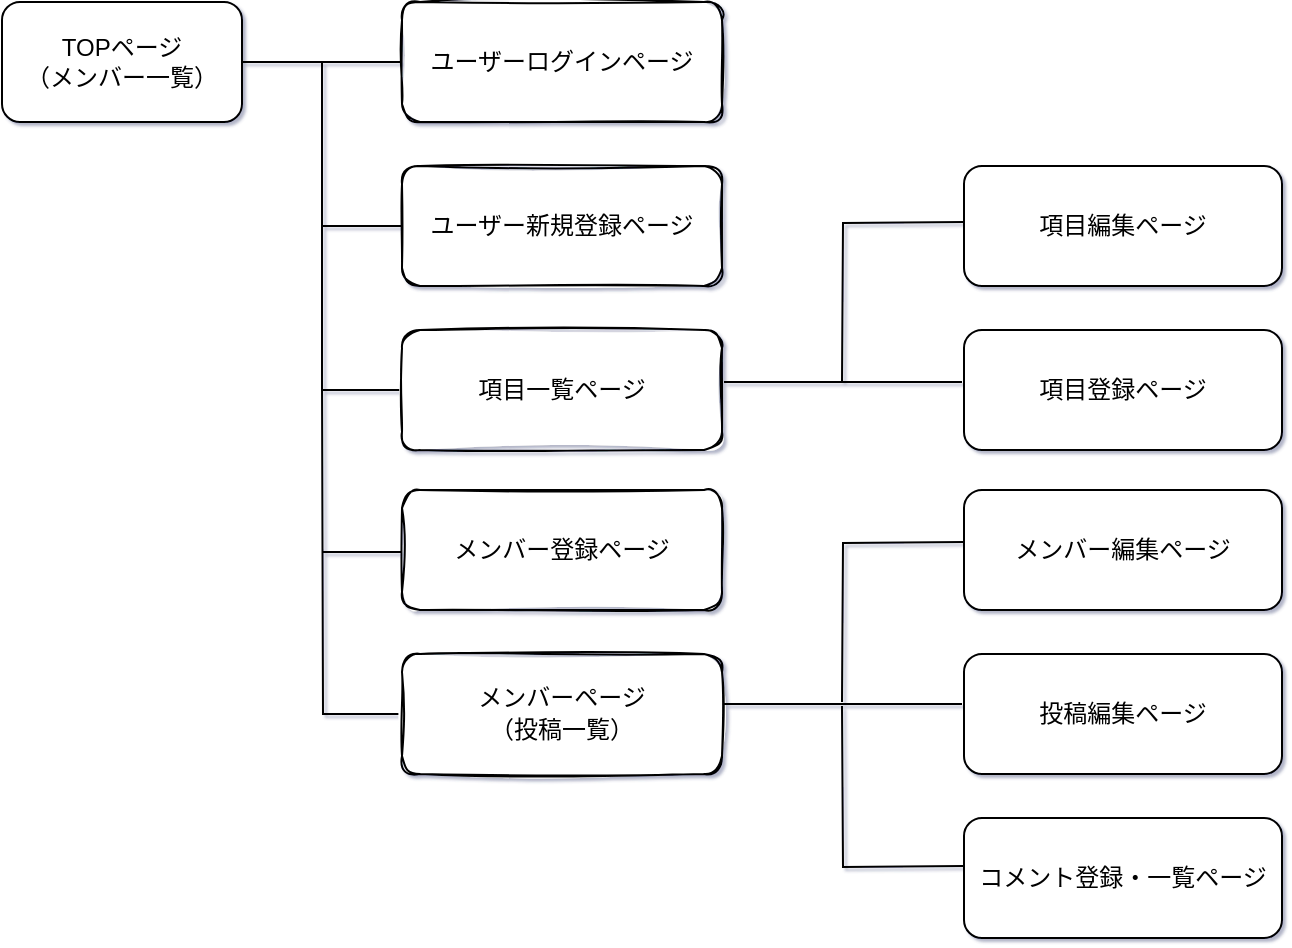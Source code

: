 <mxfile>
    <diagram id="OjiLsO6JEV-6Kg1QBCkp" name="ページ1">
        <mxGraphModel dx="1048" dy="480" grid="1" gridSize="10" guides="1" tooltips="1" connect="1" arrows="1" fold="1" page="1" pageScale="1" pageWidth="827" pageHeight="1169" math="0" shadow="1">
            <root>
                <mxCell id="0"/>
                <mxCell id="1" parent="0"/>
                <mxCell id="73" style="edgeStyle=orthogonalEdgeStyle;rounded=0;html=1;startArrow=none;startFill=0;endArrow=none;endFill=0;elbow=vertical;" parent="1" source="2" edge="1">
                    <mxGeometry relative="1" as="geometry">
                        <mxPoint x="200" y="70" as="targetPoint"/>
                    </mxGeometry>
                </mxCell>
                <mxCell id="2" value="ユーザーログインページ" style="rounded=1;whiteSpace=wrap;html=1;sketch=1;" parent="1" vertex="1">
                    <mxGeometry x="240" y="40" width="160" height="60" as="geometry"/>
                </mxCell>
                <mxCell id="61" style="edgeStyle=orthogonalEdgeStyle;rounded=0;html=1;startArrow=none;startFill=0;endArrow=none;endFill=0;elbow=vertical;" parent="1" source="4" edge="1">
                    <mxGeometry relative="1" as="geometry">
                        <mxPoint x="200" y="152" as="targetPoint"/>
                    </mxGeometry>
                </mxCell>
                <mxCell id="4" value="ユーザー新規登録ページ" style="rounded=1;whiteSpace=wrap;html=1;sketch=1;" parent="1" vertex="1">
                    <mxGeometry x="240" y="122" width="160" height="60" as="geometry"/>
                </mxCell>
                <mxCell id="59" style="edgeStyle=orthogonalEdgeStyle;html=1;entryX=0;entryY=0.5;entryDx=0;entryDy=0;startArrow=none;startFill=0;endArrow=none;endFill=0;elbow=vertical;rounded=0;" parent="1" source="5" target="7" edge="1">
                    <mxGeometry relative="1" as="geometry"/>
                </mxCell>
                <mxCell id="5" value="TOPページ&lt;br&gt;（メンバー一覧）" style="rounded=1;whiteSpace=wrap;html=1;" parent="1" vertex="1">
                    <mxGeometry x="40" y="40" width="120" height="60" as="geometry"/>
                </mxCell>
                <mxCell id="7" value="項目一覧ページ" style="rounded=1;whiteSpace=wrap;html=1;sketch=1;" parent="1" vertex="1">
                    <mxGeometry x="240" y="204" width="160" height="60" as="geometry"/>
                </mxCell>
                <mxCell id="8" value="メンバー登録ページ" style="rounded=1;whiteSpace=wrap;html=1;sketch=1;" parent="1" vertex="1">
                    <mxGeometry x="240" y="284" width="160" height="60" as="geometry"/>
                </mxCell>
                <mxCell id="37" value="投稿編集ページ" style="rounded=1;whiteSpace=wrap;html=1;" parent="1" vertex="1">
                    <mxGeometry x="521" y="366" width="159" height="60" as="geometry"/>
                </mxCell>
                <mxCell id="75" style="edgeStyle=orthogonalEdgeStyle;rounded=0;html=1;exitX=0;exitY=0.5;exitDx=0;exitDy=0;startArrow=none;startFill=0;endArrow=none;endFill=0;elbow=vertical;" parent="1" edge="1">
                    <mxGeometry relative="1" as="geometry">
                        <mxPoint x="460" y="392" as="targetPoint"/>
                        <mxPoint x="521" y="472" as="sourcePoint"/>
                    </mxGeometry>
                </mxCell>
                <mxCell id="41" value="項目登録ページ" style="rounded=1;whiteSpace=wrap;html=1;" parent="1" vertex="1">
                    <mxGeometry x="521" y="204" width="159" height="60" as="geometry"/>
                </mxCell>
                <mxCell id="42" value="項目編集ページ" style="rounded=1;whiteSpace=wrap;html=1;" parent="1" vertex="1">
                    <mxGeometry x="521" y="122" width="159" height="60" as="geometry"/>
                </mxCell>
                <mxCell id="62" style="edgeStyle=orthogonalEdgeStyle;rounded=0;html=1;startArrow=none;startFill=0;endArrow=none;endFill=0;elbow=vertical;" parent="1" source="44" edge="1">
                    <mxGeometry relative="1" as="geometry">
                        <mxPoint x="200" y="230" as="targetPoint"/>
                    </mxGeometry>
                </mxCell>
                <mxCell id="44" value="メンバーページ&lt;br&gt;（投稿一覧）&lt;span style=&quot;font-size: 14px&quot;&gt;&lt;br&gt;&lt;/span&gt;" style="rounded=1;whiteSpace=wrap;html=1;sketch=1;" parent="1" vertex="1">
                    <mxGeometry x="240" y="366" width="160" height="60" as="geometry"/>
                </mxCell>
                <mxCell id="69" style="edgeStyle=orthogonalEdgeStyle;rounded=0;html=1;startArrow=none;startFill=0;endArrow=none;endFill=0;elbow=vertical;" parent="1" edge="1">
                    <mxGeometry relative="1" as="geometry">
                        <mxPoint x="401" y="230" as="targetPoint"/>
                        <mxPoint x="520" y="230" as="sourcePoint"/>
                    </mxGeometry>
                </mxCell>
                <mxCell id="76" value="メンバー編集ページ" style="rounded=1;whiteSpace=wrap;html=1;" vertex="1" parent="1">
                    <mxGeometry x="521" y="284" width="159" height="60" as="geometry"/>
                </mxCell>
                <mxCell id="78" value="&lt;span&gt;コメント登録・一覧ページ&lt;/span&gt;" style="rounded=1;whiteSpace=wrap;html=1;" vertex="1" parent="1">
                    <mxGeometry x="521" y="448" width="159" height="60" as="geometry"/>
                </mxCell>
                <mxCell id="79" style="edgeStyle=orthogonalEdgeStyle;rounded=0;html=1;startArrow=none;startFill=0;endArrow=none;endFill=0;elbow=vertical;" edge="1" parent="1">
                    <mxGeometry relative="1" as="geometry">
                        <mxPoint x="401" y="391" as="targetPoint"/>
                        <mxPoint x="520" y="391" as="sourcePoint"/>
                    </mxGeometry>
                </mxCell>
                <mxCell id="80" style="edgeStyle=orthogonalEdgeStyle;rounded=0;html=1;startArrow=none;startFill=0;endArrow=none;endFill=0;elbow=vertical;exitX=0;exitY=0.5;exitDx=0;exitDy=0;exitPerimeter=0;" edge="1" parent="1">
                    <mxGeometry relative="1" as="geometry">
                        <mxPoint x="460" y="230" as="targetPoint"/>
                        <mxPoint x="521" y="150" as="sourcePoint"/>
                    </mxGeometry>
                </mxCell>
                <mxCell id="86" style="edgeStyle=orthogonalEdgeStyle;rounded=0;html=1;startArrow=none;startFill=0;endArrow=none;endFill=0;elbow=vertical;exitX=0;exitY=0.5;exitDx=0;exitDy=0;exitPerimeter=0;" edge="1" parent="1">
                    <mxGeometry relative="1" as="geometry">
                        <mxPoint x="460" y="390" as="targetPoint"/>
                        <mxPoint x="521" y="310" as="sourcePoint"/>
                    </mxGeometry>
                </mxCell>
                <mxCell id="87" style="edgeStyle=orthogonalEdgeStyle;rounded=0;html=1;startArrow=none;startFill=0;endArrow=none;endFill=0;elbow=vertical;" edge="1" parent="1">
                    <mxGeometry relative="1" as="geometry">
                        <mxPoint x="200" y="315" as="targetPoint"/>
                        <mxPoint x="240" y="315" as="sourcePoint"/>
                    </mxGeometry>
                </mxCell>
            </root>
        </mxGraphModel>
    </diagram>
</mxfile>